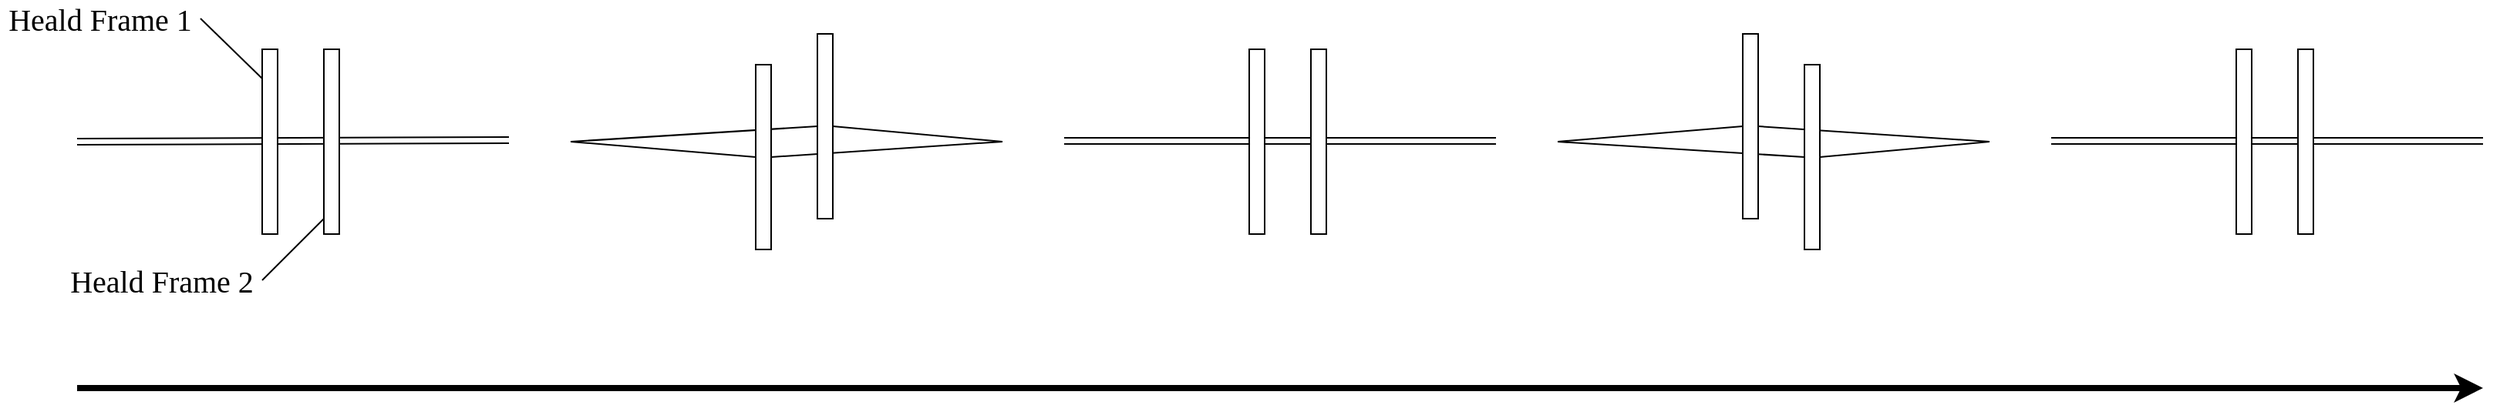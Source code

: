 <mxfile version="24.5.5" type="github">
  <diagram name="ページ1" id="ZoHOUadQ-MaIt7T0hVHs">
    <mxGraphModel dx="2390" dy="1230" grid="1" gridSize="10" guides="1" tooltips="1" connect="1" arrows="1" fold="1" page="1" pageScale="1" pageWidth="1169" pageHeight="1654" math="0" shadow="0">
      <root>
        <mxCell id="0" />
        <mxCell id="1" parent="0" />
        <mxCell id="UgNg5av1--dQ1ua9DxgZ-8" value="" style="endArrow=none;html=1;rounded=0;entryX=0;entryY=0.5;entryDx=0;entryDy=0;" edge="1" parent="1" target="UgNg5av1--dQ1ua9DxgZ-1">
          <mxGeometry width="50" height="50" relative="1" as="geometry">
            <mxPoint x="440" y="200" as="sourcePoint" />
            <mxPoint x="680" y="220" as="targetPoint" />
          </mxGeometry>
        </mxCell>
        <mxCell id="UgNg5av1--dQ1ua9DxgZ-9" value="" style="endArrow=none;html=1;rounded=0;entryX=0;entryY=0.5;entryDx=0;entryDy=0;" edge="1" parent="1" target="UgNg5av1--dQ1ua9DxgZ-2">
          <mxGeometry width="50" height="50" relative="1" as="geometry">
            <mxPoint x="440" y="200" as="sourcePoint" />
            <mxPoint x="680" y="220" as="targetPoint" />
          </mxGeometry>
        </mxCell>
        <mxCell id="UgNg5av1--dQ1ua9DxgZ-1" value="" style="rounded=0;whiteSpace=wrap;html=1;" vertex="1" parent="1">
          <mxGeometry x="560" y="150" width="10" height="120" as="geometry" />
        </mxCell>
        <mxCell id="UgNg5av1--dQ1ua9DxgZ-10" value="" style="endArrow=none;html=1;rounded=0;exitX=1;exitY=0.5;exitDx=0;exitDy=0;" edge="1" parent="1" source="UgNg5av1--dQ1ua9DxgZ-1">
          <mxGeometry width="50" height="50" relative="1" as="geometry">
            <mxPoint x="630" y="270" as="sourcePoint" />
            <mxPoint x="720" y="200" as="targetPoint" />
          </mxGeometry>
        </mxCell>
        <mxCell id="UgNg5av1--dQ1ua9DxgZ-11" value="" style="endArrow=none;html=1;rounded=0;exitX=1;exitY=0.5;exitDx=0;exitDy=0;" edge="1" parent="1" source="UgNg5av1--dQ1ua9DxgZ-2">
          <mxGeometry width="50" height="50" relative="1" as="geometry">
            <mxPoint x="630" y="270" as="sourcePoint" />
            <mxPoint x="720" y="200" as="targetPoint" />
          </mxGeometry>
        </mxCell>
        <mxCell id="UgNg5av1--dQ1ua9DxgZ-16" value="" style="endArrow=none;html=1;rounded=0;entryX=0;entryY=0.5;entryDx=0;entryDy=0;" edge="1" parent="1" target="UgNg5av1--dQ1ua9DxgZ-6">
          <mxGeometry width="50" height="50" relative="1" as="geometry">
            <mxPoint x="1080" y="200" as="sourcePoint" />
            <mxPoint x="1320" y="30" as="targetPoint" />
          </mxGeometry>
        </mxCell>
        <mxCell id="UgNg5av1--dQ1ua9DxgZ-17" value="" style="endArrow=none;html=1;rounded=0;exitX=1;exitY=0.5;exitDx=0;exitDy=0;" edge="1" parent="1" source="UgNg5av1--dQ1ua9DxgZ-6">
          <mxGeometry width="50" height="50" relative="1" as="geometry">
            <mxPoint x="1270" y="130" as="sourcePoint" />
            <mxPoint x="1360" y="200" as="targetPoint" />
          </mxGeometry>
        </mxCell>
        <mxCell id="UgNg5av1--dQ1ua9DxgZ-18" value="" style="endArrow=none;html=1;rounded=0;entryX=0;entryY=0.5;entryDx=0;entryDy=0;" edge="1" parent="1" target="UgNg5av1--dQ1ua9DxgZ-7">
          <mxGeometry width="50" height="50" relative="1" as="geometry">
            <mxPoint x="1080" y="200" as="sourcePoint" />
            <mxPoint x="1320" y="140" as="targetPoint" />
          </mxGeometry>
        </mxCell>
        <mxCell id="UgNg5av1--dQ1ua9DxgZ-19" value="" style="endArrow=none;html=1;rounded=0;exitX=1;exitY=0.5;exitDx=0;exitDy=0;" edge="1" parent="1" source="UgNg5av1--dQ1ua9DxgZ-7">
          <mxGeometry width="50" height="50" relative="1" as="geometry">
            <mxPoint x="1270" y="250" as="sourcePoint" />
            <mxPoint x="1360" y="200" as="targetPoint" />
          </mxGeometry>
        </mxCell>
        <mxCell id="UgNg5av1--dQ1ua9DxgZ-6" value="" style="rounded=0;whiteSpace=wrap;html=1;" vertex="1" parent="1">
          <mxGeometry x="1200" y="130" width="10" height="120" as="geometry" />
        </mxCell>
        <mxCell id="UgNg5av1--dQ1ua9DxgZ-7" value="" style="rounded=0;whiteSpace=wrap;html=1;" vertex="1" parent="1">
          <mxGeometry x="1240" y="150" width="10" height="120" as="geometry" />
        </mxCell>
        <mxCell id="UgNg5av1--dQ1ua9DxgZ-2" value="" style="rounded=0;whiteSpace=wrap;html=1;" vertex="1" parent="1">
          <mxGeometry x="600" y="130" width="10" height="120" as="geometry" />
        </mxCell>
        <mxCell id="UgNg5av1--dQ1ua9DxgZ-27" value="" style="shape=link;html=1;rounded=0;" edge="1" parent="1">
          <mxGeometry width="100" relative="1" as="geometry">
            <mxPoint x="120" y="200" as="sourcePoint" />
            <mxPoint x="400" y="199" as="targetPoint" />
          </mxGeometry>
        </mxCell>
        <mxCell id="UgNg5av1--dQ1ua9DxgZ-23" value="" style="rounded=0;whiteSpace=wrap;html=1;" vertex="1" parent="1">
          <mxGeometry x="240" y="140" width="10" height="120" as="geometry" />
        </mxCell>
        <mxCell id="UgNg5av1--dQ1ua9DxgZ-26" value="" style="rounded=0;whiteSpace=wrap;html=1;" vertex="1" parent="1">
          <mxGeometry x="280" y="140" width="10" height="120" as="geometry" />
        </mxCell>
        <mxCell id="UgNg5av1--dQ1ua9DxgZ-28" value="" style="shape=link;html=1;rounded=0;" edge="1" parent="1">
          <mxGeometry width="100" relative="1" as="geometry">
            <mxPoint x="760" y="199.5" as="sourcePoint" />
            <mxPoint x="1040" y="199.5" as="targetPoint" />
          </mxGeometry>
        </mxCell>
        <mxCell id="UgNg5av1--dQ1ua9DxgZ-5" value="" style="rounded=0;whiteSpace=wrap;html=1;" vertex="1" parent="1">
          <mxGeometry x="920" y="140" width="10" height="120" as="geometry" />
        </mxCell>
        <mxCell id="UgNg5av1--dQ1ua9DxgZ-4" value="" style="rounded=0;whiteSpace=wrap;html=1;" vertex="1" parent="1">
          <mxGeometry x="880" y="140" width="10" height="120" as="geometry" />
        </mxCell>
        <mxCell id="UgNg5av1--dQ1ua9DxgZ-29" value="" style="endArrow=none;html=1;rounded=0;exitX=0;exitY=0.158;exitDx=0;exitDy=0;exitPerimeter=0;" edge="1" parent="1" source="UgNg5av1--dQ1ua9DxgZ-23">
          <mxGeometry width="50" height="50" relative="1" as="geometry">
            <mxPoint x="230" y="140" as="sourcePoint" />
            <mxPoint x="200" y="120" as="targetPoint" />
          </mxGeometry>
        </mxCell>
        <mxCell id="UgNg5av1--dQ1ua9DxgZ-30" value="" style="endArrow=none;html=1;rounded=0;" edge="1" parent="1">
          <mxGeometry width="50" height="50" relative="1" as="geometry">
            <mxPoint x="280" y="250" as="sourcePoint" />
            <mxPoint x="240" y="290" as="targetPoint" />
          </mxGeometry>
        </mxCell>
        <mxCell id="UgNg5av1--dQ1ua9DxgZ-32" value="&lt;font style=&quot;font-size: 20px;&quot; face=&quot;Times New Roman&quot;&gt;Heald Frame 1&lt;/font&gt;" style="text;html=1;align=center;verticalAlign=middle;whiteSpace=wrap;rounded=0;" vertex="1" parent="1">
          <mxGeometry x="70" y="110" width="130" height="20" as="geometry" />
        </mxCell>
        <mxCell id="UgNg5av1--dQ1ua9DxgZ-33" value="&lt;font style=&quot;font-size: 20px;&quot; face=&quot;Times New Roman&quot;&gt;Heald Frame 2&lt;/font&gt;" style="text;html=1;align=center;verticalAlign=middle;whiteSpace=wrap;rounded=0;" vertex="1" parent="1">
          <mxGeometry x="110" y="280" width="130" height="20" as="geometry" />
        </mxCell>
        <mxCell id="UgNg5av1--dQ1ua9DxgZ-34" value="" style="endArrow=classic;html=1;rounded=0;strokeWidth=4;" edge="1" parent="1">
          <mxGeometry width="50" height="50" relative="1" as="geometry">
            <mxPoint x="120" y="360" as="sourcePoint" />
            <mxPoint x="1680" y="360" as="targetPoint" />
          </mxGeometry>
        </mxCell>
        <mxCell id="UgNg5av1--dQ1ua9DxgZ-39" value="" style="shape=link;html=1;rounded=0;" edge="1" parent="1">
          <mxGeometry width="100" relative="1" as="geometry">
            <mxPoint x="1400" y="199.5" as="sourcePoint" />
            <mxPoint x="1680" y="199.5" as="targetPoint" />
          </mxGeometry>
        </mxCell>
        <mxCell id="UgNg5av1--dQ1ua9DxgZ-40" value="" style="rounded=0;whiteSpace=wrap;html=1;" vertex="1" parent="1">
          <mxGeometry x="1560" y="140" width="10" height="120" as="geometry" />
        </mxCell>
        <mxCell id="UgNg5av1--dQ1ua9DxgZ-41" value="" style="rounded=0;whiteSpace=wrap;html=1;" vertex="1" parent="1">
          <mxGeometry x="1520" y="140" width="10" height="120" as="geometry" />
        </mxCell>
      </root>
    </mxGraphModel>
  </diagram>
</mxfile>
